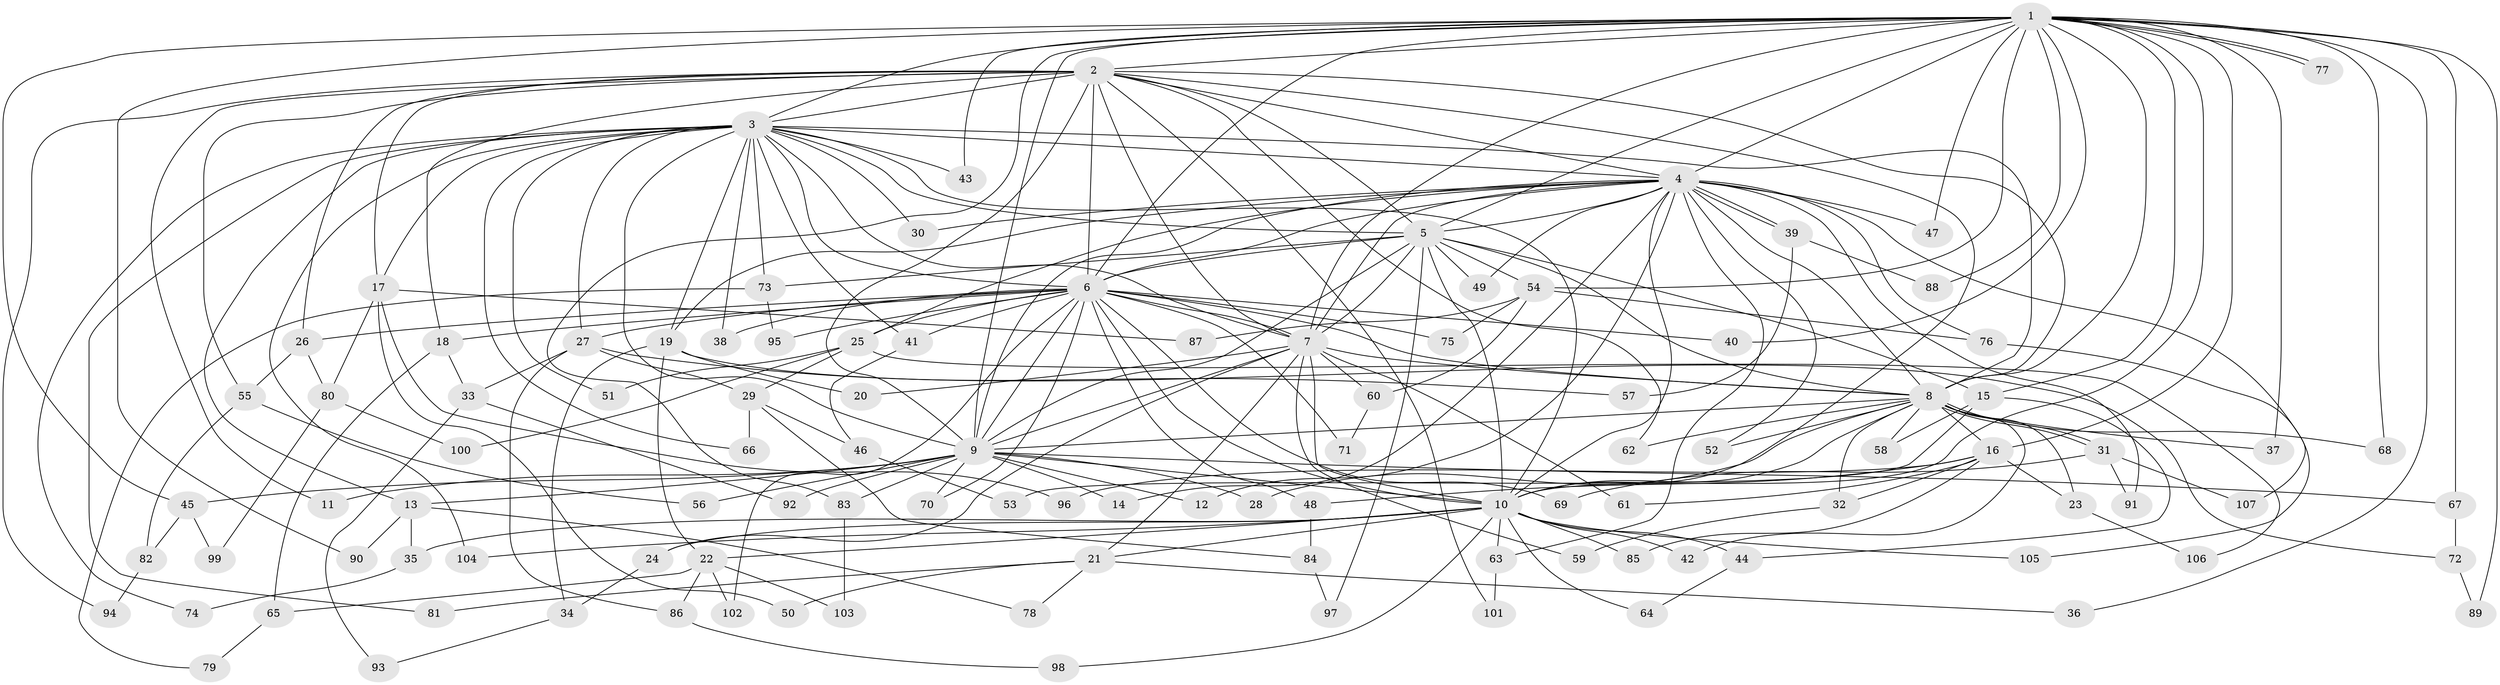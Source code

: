 // Generated by graph-tools (version 1.1) at 2025/14/03/09/25 04:14:00]
// undirected, 107 vertices, 239 edges
graph export_dot {
graph [start="1"]
  node [color=gray90,style=filled];
  1;
  2;
  3;
  4;
  5;
  6;
  7;
  8;
  9;
  10;
  11;
  12;
  13;
  14;
  15;
  16;
  17;
  18;
  19;
  20;
  21;
  22;
  23;
  24;
  25;
  26;
  27;
  28;
  29;
  30;
  31;
  32;
  33;
  34;
  35;
  36;
  37;
  38;
  39;
  40;
  41;
  42;
  43;
  44;
  45;
  46;
  47;
  48;
  49;
  50;
  51;
  52;
  53;
  54;
  55;
  56;
  57;
  58;
  59;
  60;
  61;
  62;
  63;
  64;
  65;
  66;
  67;
  68;
  69;
  70;
  71;
  72;
  73;
  74;
  75;
  76;
  77;
  78;
  79;
  80;
  81;
  82;
  83;
  84;
  85;
  86;
  87;
  88;
  89;
  90;
  91;
  92;
  93;
  94;
  95;
  96;
  97;
  98;
  99;
  100;
  101;
  102;
  103;
  104;
  105;
  106;
  107;
  1 -- 2;
  1 -- 3;
  1 -- 4;
  1 -- 5;
  1 -- 6;
  1 -- 7;
  1 -- 8;
  1 -- 9;
  1 -- 10;
  1 -- 15;
  1 -- 16;
  1 -- 36;
  1 -- 37;
  1 -- 40;
  1 -- 43;
  1 -- 45;
  1 -- 47;
  1 -- 54;
  1 -- 67;
  1 -- 68;
  1 -- 77;
  1 -- 77;
  1 -- 83;
  1 -- 88;
  1 -- 89;
  1 -- 90;
  2 -- 3;
  2 -- 4;
  2 -- 5;
  2 -- 6;
  2 -- 7;
  2 -- 8;
  2 -- 9;
  2 -- 10;
  2 -- 11;
  2 -- 17;
  2 -- 18;
  2 -- 26;
  2 -- 55;
  2 -- 62;
  2 -- 94;
  2 -- 101;
  3 -- 4;
  3 -- 5;
  3 -- 6;
  3 -- 7;
  3 -- 8;
  3 -- 9;
  3 -- 10;
  3 -- 13;
  3 -- 17;
  3 -- 19;
  3 -- 27;
  3 -- 30;
  3 -- 38;
  3 -- 41;
  3 -- 43;
  3 -- 51;
  3 -- 66;
  3 -- 73;
  3 -- 74;
  3 -- 81;
  3 -- 104;
  4 -- 5;
  4 -- 6;
  4 -- 7;
  4 -- 8;
  4 -- 9;
  4 -- 10;
  4 -- 12;
  4 -- 14;
  4 -- 19;
  4 -- 25;
  4 -- 30;
  4 -- 39;
  4 -- 39;
  4 -- 47;
  4 -- 49;
  4 -- 52;
  4 -- 63;
  4 -- 76;
  4 -- 91;
  4 -- 107;
  5 -- 6;
  5 -- 7;
  5 -- 8;
  5 -- 9;
  5 -- 10;
  5 -- 15;
  5 -- 49;
  5 -- 54;
  5 -- 73;
  5 -- 97;
  6 -- 7;
  6 -- 8;
  6 -- 9;
  6 -- 10;
  6 -- 18;
  6 -- 25;
  6 -- 26;
  6 -- 27;
  6 -- 38;
  6 -- 40;
  6 -- 41;
  6 -- 48;
  6 -- 69;
  6 -- 70;
  6 -- 71;
  6 -- 75;
  6 -- 95;
  6 -- 102;
  7 -- 8;
  7 -- 9;
  7 -- 10;
  7 -- 20;
  7 -- 21;
  7 -- 24;
  7 -- 59;
  7 -- 60;
  7 -- 61;
  8 -- 9;
  8 -- 10;
  8 -- 16;
  8 -- 23;
  8 -- 28;
  8 -- 31;
  8 -- 31;
  8 -- 32;
  8 -- 37;
  8 -- 42;
  8 -- 52;
  8 -- 58;
  8 -- 62;
  8 -- 68;
  9 -- 10;
  9 -- 11;
  9 -- 12;
  9 -- 13;
  9 -- 14;
  9 -- 28;
  9 -- 45;
  9 -- 56;
  9 -- 67;
  9 -- 70;
  9 -- 83;
  9 -- 92;
  10 -- 21;
  10 -- 22;
  10 -- 24;
  10 -- 35;
  10 -- 42;
  10 -- 44;
  10 -- 63;
  10 -- 64;
  10 -- 85;
  10 -- 98;
  10 -- 104;
  10 -- 105;
  13 -- 35;
  13 -- 78;
  13 -- 90;
  15 -- 44;
  15 -- 53;
  15 -- 58;
  16 -- 23;
  16 -- 32;
  16 -- 48;
  16 -- 61;
  16 -- 85;
  16 -- 96;
  17 -- 50;
  17 -- 80;
  17 -- 87;
  17 -- 96;
  18 -- 33;
  18 -- 65;
  19 -- 20;
  19 -- 22;
  19 -- 34;
  19 -- 72;
  21 -- 36;
  21 -- 50;
  21 -- 78;
  21 -- 81;
  22 -- 65;
  22 -- 86;
  22 -- 102;
  22 -- 103;
  23 -- 106;
  24 -- 34;
  25 -- 29;
  25 -- 51;
  25 -- 100;
  25 -- 106;
  26 -- 55;
  26 -- 80;
  27 -- 29;
  27 -- 33;
  27 -- 57;
  27 -- 86;
  29 -- 46;
  29 -- 66;
  29 -- 84;
  31 -- 69;
  31 -- 91;
  31 -- 107;
  32 -- 59;
  33 -- 92;
  33 -- 93;
  34 -- 93;
  35 -- 74;
  39 -- 57;
  39 -- 88;
  41 -- 46;
  44 -- 64;
  45 -- 82;
  45 -- 99;
  46 -- 53;
  48 -- 84;
  54 -- 60;
  54 -- 75;
  54 -- 76;
  54 -- 87;
  55 -- 56;
  55 -- 82;
  60 -- 71;
  63 -- 101;
  65 -- 79;
  67 -- 72;
  72 -- 89;
  73 -- 79;
  73 -- 95;
  76 -- 105;
  80 -- 99;
  80 -- 100;
  82 -- 94;
  83 -- 103;
  84 -- 97;
  86 -- 98;
}
